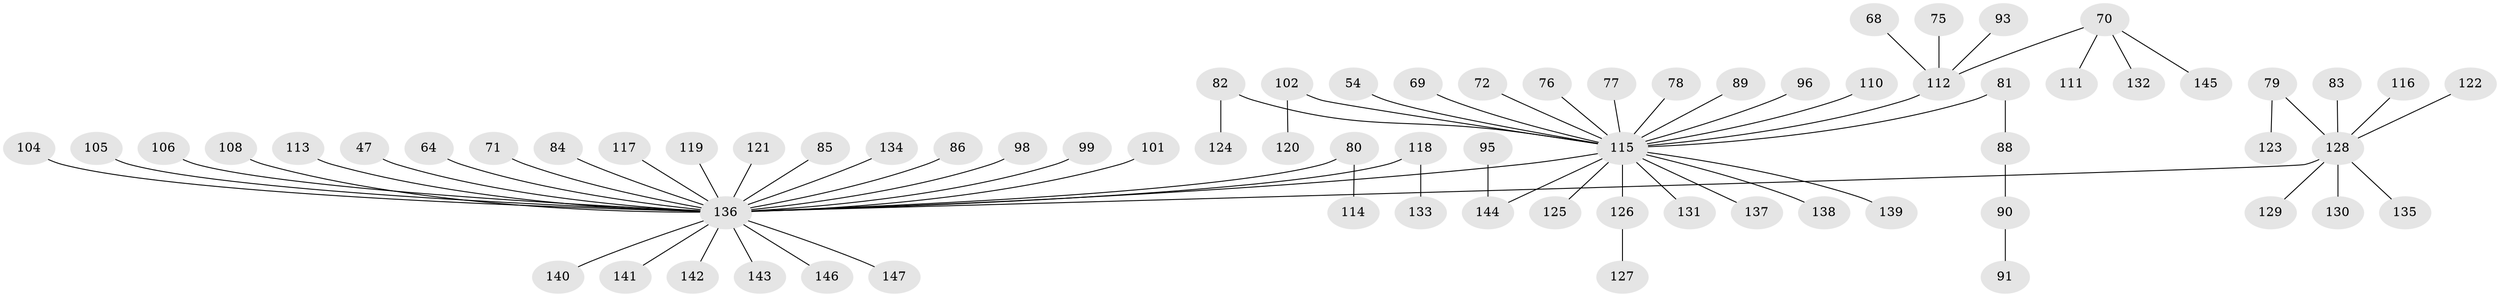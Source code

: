 // original degree distribution, {4: 0.08163265306122448, 6: 0.02040816326530612, 3: 0.11564625850340136, 8: 0.006802721088435374, 5: 0.04081632653061224, 2: 0.19727891156462585, 1: 0.5374149659863946}
// Generated by graph-tools (version 1.1) at 2025/52/03/09/25 04:52:24]
// undirected, 73 vertices, 72 edges
graph export_dot {
graph [start="1"]
  node [color=gray90,style=filled];
  47;
  54;
  64;
  68;
  69;
  70 [super="+58"];
  71;
  72;
  75;
  76;
  77;
  78;
  79;
  80;
  81;
  82;
  83;
  84;
  85;
  86;
  88;
  89;
  90;
  91;
  93;
  95;
  96;
  98;
  99;
  101;
  102 [super="+36+40+57"];
  104;
  105 [super="+26"];
  106;
  108;
  110;
  111;
  112 [super="+14+56"];
  113;
  114;
  115 [super="+10+18+37+74+21+27+109+61"];
  116;
  117;
  118;
  119;
  120;
  121;
  122;
  123;
  124;
  125;
  126 [super="+31"];
  127;
  128 [super="+46+67+52+62+66+45"];
  129;
  130;
  131;
  132;
  133;
  134;
  135;
  136 [super="+48+107"];
  137;
  138;
  139;
  140;
  141;
  142;
  143;
  144 [super="+92"];
  145;
  146;
  147;
  47 -- 136;
  54 -- 115;
  64 -- 136;
  68 -- 112;
  69 -- 115;
  70 -- 132;
  70 -- 145;
  70 -- 112;
  70 -- 111;
  71 -- 136;
  72 -- 115;
  75 -- 112;
  76 -- 115;
  77 -- 115;
  78 -- 115;
  79 -- 123;
  79 -- 128;
  80 -- 114;
  80 -- 136;
  81 -- 88;
  81 -- 115;
  82 -- 124;
  82 -- 115;
  83 -- 128;
  84 -- 136;
  85 -- 136;
  86 -- 136;
  88 -- 90;
  89 -- 115;
  90 -- 91;
  93 -- 112;
  95 -- 144;
  96 -- 115;
  98 -- 136;
  99 -- 136;
  101 -- 136;
  102 -- 120;
  102 -- 115;
  104 -- 136;
  105 -- 136;
  106 -- 136;
  108 -- 136;
  110 -- 115;
  112 -- 115;
  113 -- 136;
  115 -- 125;
  115 -- 126;
  115 -- 131;
  115 -- 138;
  115 -- 139;
  115 -- 144;
  115 -- 137;
  115 -- 136;
  116 -- 128;
  117 -- 136;
  118 -- 133;
  118 -- 136;
  119 -- 136;
  121 -- 136;
  122 -- 128;
  126 -- 127;
  128 -- 135;
  128 -- 129;
  128 -- 136;
  128 -- 130;
  134 -- 136;
  136 -- 140;
  136 -- 141;
  136 -- 142;
  136 -- 143;
  136 -- 146;
  136 -- 147;
}
